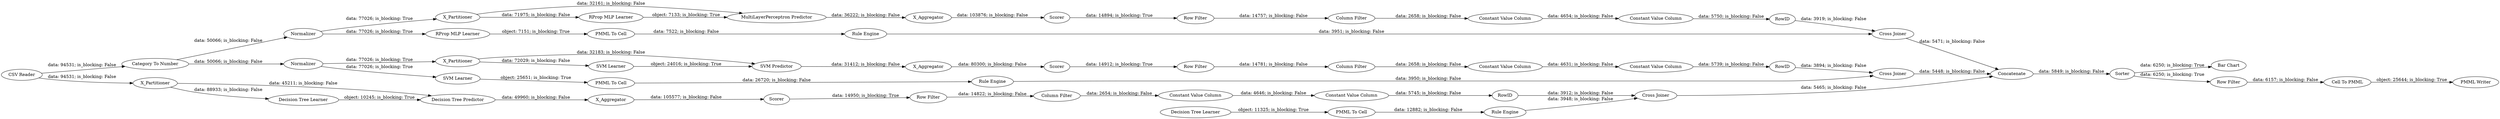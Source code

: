 digraph {
	"-7281884319400424160_293" [label=RowID]
	"-1616182067026195635_290" [label="Constant Value Column"]
	"-7281884319400424160_290" [label="Constant Value Column"]
	"-3217007450229357002_7" [label=X_Aggregator]
	"-1616182067026195635_293" [label=RowID]
	"-1129766863214661071_290" [label="Constant Value Column"]
	"-604293783995510037_35" [label="Rule Engine"]
	"-2538969027937301792_38" [label="Cross Joiner"]
	"-6725316749176215462_34" [label="Rule Engine"]
	"-7212770537632344189_34" [label="Rule Engine"]
	"-2538969027937301792_32" [label="MultiLayerPerceptron Predictor"]
	"-3217007450229357002_38" [label="Cross Joiner"]
	"-7281884319400424160_292" [label="Constant Value Column"]
	"7652810373817400349_60" [label=Concatenate]
	"7652810373817400349_61" [label="PMML Writer"]
	"-7281884319400424160_9" [label="Row Filter"]
	"7652810373817400349_58" [label="Category To Number"]
	"5171239587632993464_2" [label=X_Partitioner]
	"5171239587632993464_32" [label="SVM Predictor"]
	"-604293783995510037_33" [label="SVM Learner"]
	"-2538969027937301792_31" [label="RProp MLP Learner"]
	"-3217007450229357002_32" [label="Decision Tree Predictor"]
	"-6725316749176215462_22" [label="PMML To Cell"]
	"-2538969027937301792_39" [label=Normalizer]
	"7652810373817400349_52" [label=Sorter]
	"-7212770537632344189_28" [label="PMML To Cell"]
	"-1616182067026195635_294" [label="Column Filter"]
	"-1129766863214661071_292" [label="Constant Value Column"]
	"-2538969027937301792_40" [label=Scorer]
	"5171239587632993464_40" [label=Normalizer]
	"-604293783995510037_34" [label="PMML To Cell"]
	"5171239587632993464_31" [label="SVM Learner"]
	"-7281884319400424160_294" [label="Column Filter"]
	"7652810373817400349_54" [label="Cell To PMML"]
	"-2538969027937301792_2" [label=X_Partitioner]
	"-1129766863214661071_9" [label="Row Filter"]
	"-3217007450229357002_31" [label="Decision Tree Learner"]
	"-6725316749176215462_35" [label="RProp MLP Learner"]
	"-2538969027937301792_7" [label=X_Aggregator]
	"5171239587632993464_41" [label=Scorer]
	"-1616182067026195635_9" [label="Row Filter"]
	"-3217007450229357002_39" [label=Scorer]
	"-7212770537632344189_33" [label="Decision Tree Learner"]
	"5171239587632993464_7" [label=X_Aggregator]
	"7652810373817400349_62" [label="CSV Reader"]
	"-1129766863214661071_294" [label="Column Filter"]
	"-1616182067026195635_292" [label="Constant Value Column"]
	"-3217007450229357002_2" [label=X_Partitioner]
	"-1129766863214661071_293" [label=RowID]
	"7652810373817400349_59" [label="Bar Chart"]
	"5171239587632993464_39" [label="Cross Joiner"]
	"7652810373817400349_53" [label="Row Filter"]
	"-1616182067026195635_290" -> "-1616182067026195635_292" [label="data: 4646; is_blocking: False"]
	"-2538969027937301792_40" -> "-1129766863214661071_9" [label="data: 14894; is_blocking: True"]
	"-2538969027937301792_7" -> "-2538969027937301792_40" [label="data: 103876; is_blocking: False"]
	"-2538969027937301792_2" -> "-2538969027937301792_32" [label="data: 32161; is_blocking: False"]
	"-3217007450229357002_2" -> "-3217007450229357002_32" [label="data: 45211; is_blocking: False"]
	"7652810373817400349_54" -> "7652810373817400349_61" [label="object: 25644; is_blocking: True"]
	"-3217007450229357002_39" -> "-1616182067026195635_9" [label="data: 14950; is_blocking: True"]
	"7652810373817400349_53" -> "7652810373817400349_54" [label="data: 6157; is_blocking: False"]
	"-6725316749176215462_35" -> "-6725316749176215462_22" [label="object: 7151; is_blocking: True"]
	"-7281884319400424160_292" -> "-7281884319400424160_293" [label="data: 5739; is_blocking: False"]
	"-1129766863214661071_294" -> "-1129766863214661071_290" [label="data: 2658; is_blocking: False"]
	"-7281884319400424160_290" -> "-7281884319400424160_292" [label="data: 4631; is_blocking: False"]
	"-604293783995510037_34" -> "-604293783995510037_35" [label="data: 26720; is_blocking: False"]
	"-7212770537632344189_28" -> "-7212770537632344189_34" [label="data: 12882; is_blocking: False"]
	"-1129766863214661071_9" -> "-1129766863214661071_294" [label="data: 14757; is_blocking: False"]
	"7652810373817400349_58" -> "5171239587632993464_40" [label="data: 50066; is_blocking: False"]
	"-2538969027937301792_39" -> "-2538969027937301792_2" [label="data: 77026; is_blocking: True"]
	"7652810373817400349_62" -> "7652810373817400349_58" [label="data: 94531; is_blocking: False"]
	"5171239587632993464_7" -> "5171239587632993464_41" [label="data: 80300; is_blocking: False"]
	"-1129766863214661071_292" -> "-1129766863214661071_293" [label="data: 5750; is_blocking: False"]
	"-7281884319400424160_293" -> "5171239587632993464_39" [label="data: 3894; is_blocking: False"]
	"-2538969027937301792_32" -> "-2538969027937301792_7" [label="data: 36222; is_blocking: False"]
	"5171239587632993464_2" -> "5171239587632993464_31" [label="data: 72029; is_blocking: False"]
	"-7281884319400424160_9" -> "-7281884319400424160_294" [label="data: 14781; is_blocking: False"]
	"-2538969027937301792_31" -> "-2538969027937301792_32" [label="object: 7133; is_blocking: True"]
	"-7212770537632344189_34" -> "-3217007450229357002_38" [label="data: 3948; is_blocking: False"]
	"-6725316749176215462_34" -> "-2538969027937301792_38" [label="data: 3951; is_blocking: False"]
	"5171239587632993464_31" -> "5171239587632993464_32" [label="object: 24016; is_blocking: True"]
	"5171239587632993464_40" -> "-604293783995510037_33" [label="data: 77026; is_blocking: True"]
	"-604293783995510037_35" -> "5171239587632993464_39" [label="data: 3950; is_blocking: False"]
	"-2538969027937301792_38" -> "7652810373817400349_60" [label="data: 5471; is_blocking: False"]
	"5171239587632993464_41" -> "-7281884319400424160_9" [label="data: 14912; is_blocking: True"]
	"-1129766863214661071_293" -> "-2538969027937301792_38" [label="data: 3919; is_blocking: False"]
	"-1616182067026195635_292" -> "-1616182067026195635_293" [label="data: 5745; is_blocking: False"]
	"7652810373817400349_52" -> "7652810373817400349_53" [label="data: 6250; is_blocking: True"]
	"5171239587632993464_2" -> "5171239587632993464_32" [label="data: 32183; is_blocking: False"]
	"-1616182067026195635_9" -> "-1616182067026195635_294" [label="data: 14822; is_blocking: False"]
	"-3217007450229357002_7" -> "-3217007450229357002_39" [label="data: 105577; is_blocking: False"]
	"7652810373817400349_52" -> "7652810373817400349_59" [label="data: 6250; is_blocking: True"]
	"7652810373817400349_60" -> "7652810373817400349_52" [label="data: 5849; is_blocking: False"]
	"7652810373817400349_62" -> "-3217007450229357002_2" [label="data: 94531; is_blocking: False"]
	"-2538969027937301792_39" -> "-6725316749176215462_35" [label="data: 77026; is_blocking: True"]
	"-1129766863214661071_290" -> "-1129766863214661071_292" [label="data: 4654; is_blocking: False"]
	"-1616182067026195635_294" -> "-1616182067026195635_290" [label="data: 2654; is_blocking: False"]
	"-3217007450229357002_38" -> "7652810373817400349_60" [label="data: 5465; is_blocking: False"]
	"-1616182067026195635_293" -> "-3217007450229357002_38" [label="data: 3912; is_blocking: False"]
	"-6725316749176215462_22" -> "-6725316749176215462_34" [label="data: 7522; is_blocking: False"]
	"-3217007450229357002_2" -> "-3217007450229357002_31" [label="data: 88933; is_blocking: False"]
	"-7281884319400424160_294" -> "-7281884319400424160_290" [label="data: 2658; is_blocking: False"]
	"-3217007450229357002_31" -> "-3217007450229357002_32" [label="object: 10245; is_blocking: True"]
	"-7212770537632344189_33" -> "-7212770537632344189_28" [label="object: 11325; is_blocking: True"]
	"-3217007450229357002_32" -> "-3217007450229357002_7" [label="data: 49960; is_blocking: False"]
	"5171239587632993464_32" -> "5171239587632993464_7" [label="data: 31412; is_blocking: False"]
	"5171239587632993464_40" -> "5171239587632993464_2" [label="data: 77026; is_blocking: True"]
	"5171239587632993464_39" -> "7652810373817400349_60" [label="data: 5448; is_blocking: False"]
	"-2538969027937301792_2" -> "-2538969027937301792_31" [label="data: 71975; is_blocking: False"]
	"7652810373817400349_58" -> "-2538969027937301792_39" [label="data: 50066; is_blocking: False"]
	"-604293783995510037_33" -> "-604293783995510037_34" [label="object: 25651; is_blocking: True"]
	rankdir=LR
}
